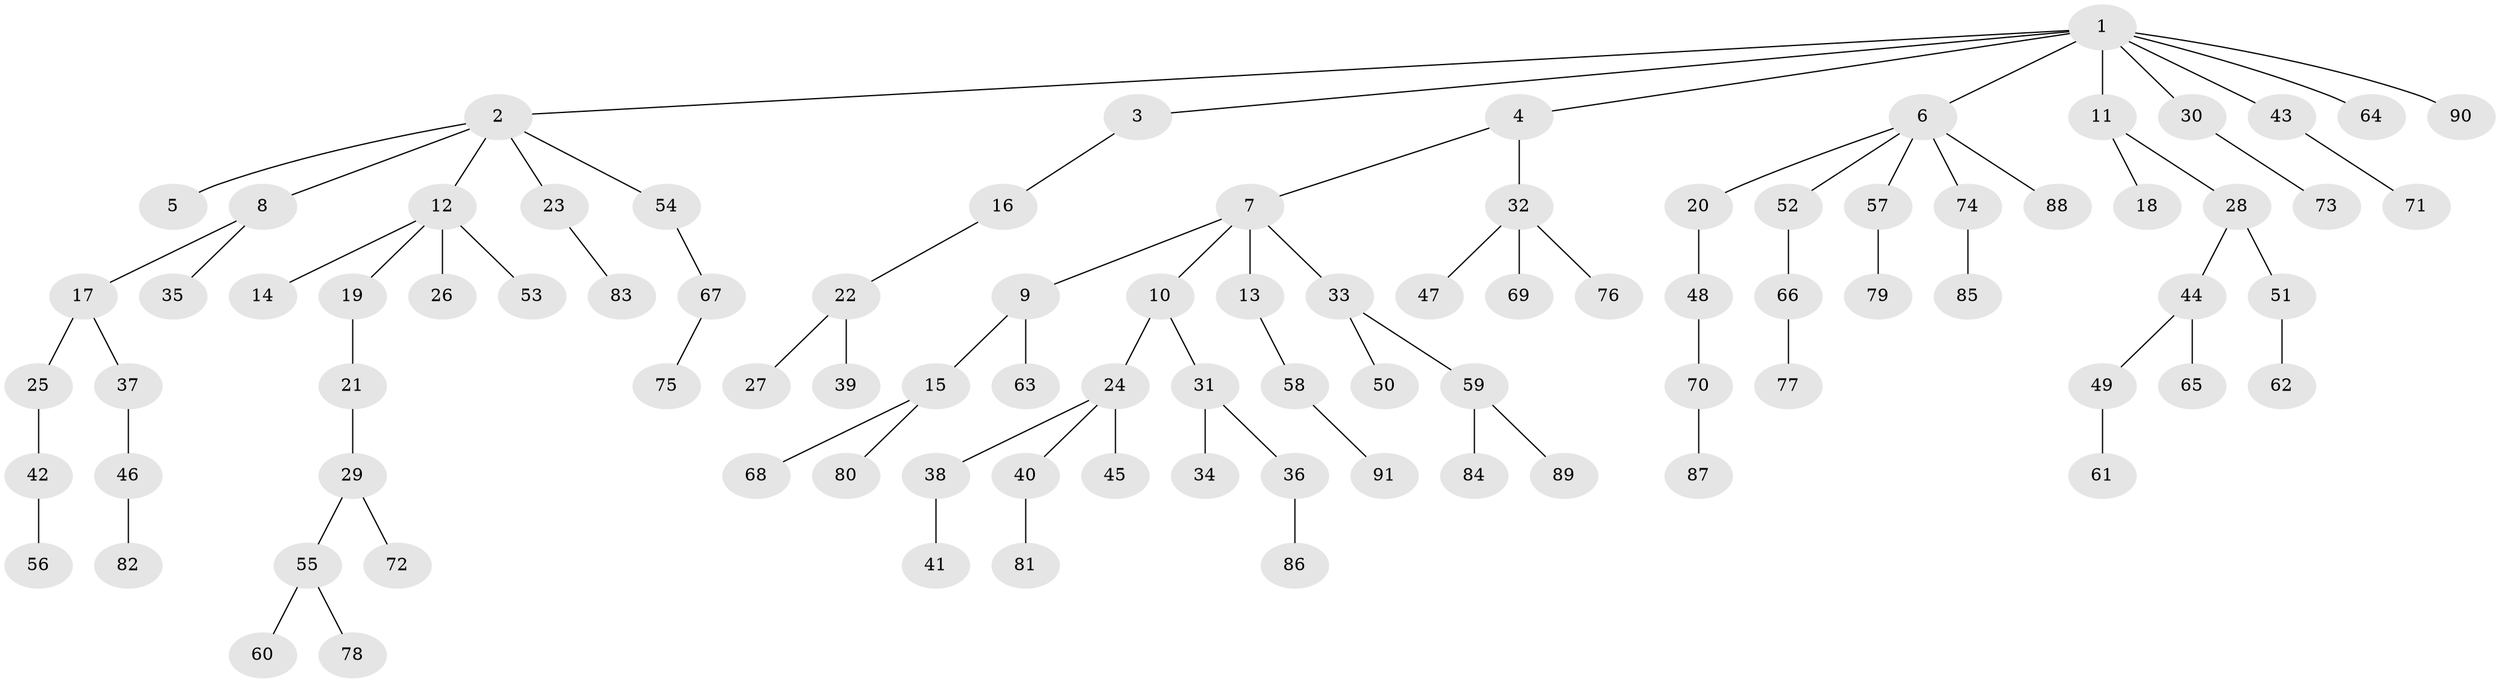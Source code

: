 // Generated by graph-tools (version 1.1) at 2025/15/03/09/25 04:15:31]
// undirected, 91 vertices, 90 edges
graph export_dot {
graph [start="1"]
  node [color=gray90,style=filled];
  1;
  2;
  3;
  4;
  5;
  6;
  7;
  8;
  9;
  10;
  11;
  12;
  13;
  14;
  15;
  16;
  17;
  18;
  19;
  20;
  21;
  22;
  23;
  24;
  25;
  26;
  27;
  28;
  29;
  30;
  31;
  32;
  33;
  34;
  35;
  36;
  37;
  38;
  39;
  40;
  41;
  42;
  43;
  44;
  45;
  46;
  47;
  48;
  49;
  50;
  51;
  52;
  53;
  54;
  55;
  56;
  57;
  58;
  59;
  60;
  61;
  62;
  63;
  64;
  65;
  66;
  67;
  68;
  69;
  70;
  71;
  72;
  73;
  74;
  75;
  76;
  77;
  78;
  79;
  80;
  81;
  82;
  83;
  84;
  85;
  86;
  87;
  88;
  89;
  90;
  91;
  1 -- 2;
  1 -- 3;
  1 -- 4;
  1 -- 6;
  1 -- 11;
  1 -- 30;
  1 -- 43;
  1 -- 64;
  1 -- 90;
  2 -- 5;
  2 -- 8;
  2 -- 12;
  2 -- 23;
  2 -- 54;
  3 -- 16;
  4 -- 7;
  4 -- 32;
  6 -- 20;
  6 -- 52;
  6 -- 57;
  6 -- 74;
  6 -- 88;
  7 -- 9;
  7 -- 10;
  7 -- 13;
  7 -- 33;
  8 -- 17;
  8 -- 35;
  9 -- 15;
  9 -- 63;
  10 -- 24;
  10 -- 31;
  11 -- 18;
  11 -- 28;
  12 -- 14;
  12 -- 19;
  12 -- 26;
  12 -- 53;
  13 -- 58;
  15 -- 68;
  15 -- 80;
  16 -- 22;
  17 -- 25;
  17 -- 37;
  19 -- 21;
  20 -- 48;
  21 -- 29;
  22 -- 27;
  22 -- 39;
  23 -- 83;
  24 -- 38;
  24 -- 40;
  24 -- 45;
  25 -- 42;
  28 -- 44;
  28 -- 51;
  29 -- 55;
  29 -- 72;
  30 -- 73;
  31 -- 34;
  31 -- 36;
  32 -- 47;
  32 -- 69;
  32 -- 76;
  33 -- 50;
  33 -- 59;
  36 -- 86;
  37 -- 46;
  38 -- 41;
  40 -- 81;
  42 -- 56;
  43 -- 71;
  44 -- 49;
  44 -- 65;
  46 -- 82;
  48 -- 70;
  49 -- 61;
  51 -- 62;
  52 -- 66;
  54 -- 67;
  55 -- 60;
  55 -- 78;
  57 -- 79;
  58 -- 91;
  59 -- 84;
  59 -- 89;
  66 -- 77;
  67 -- 75;
  70 -- 87;
  74 -- 85;
}
